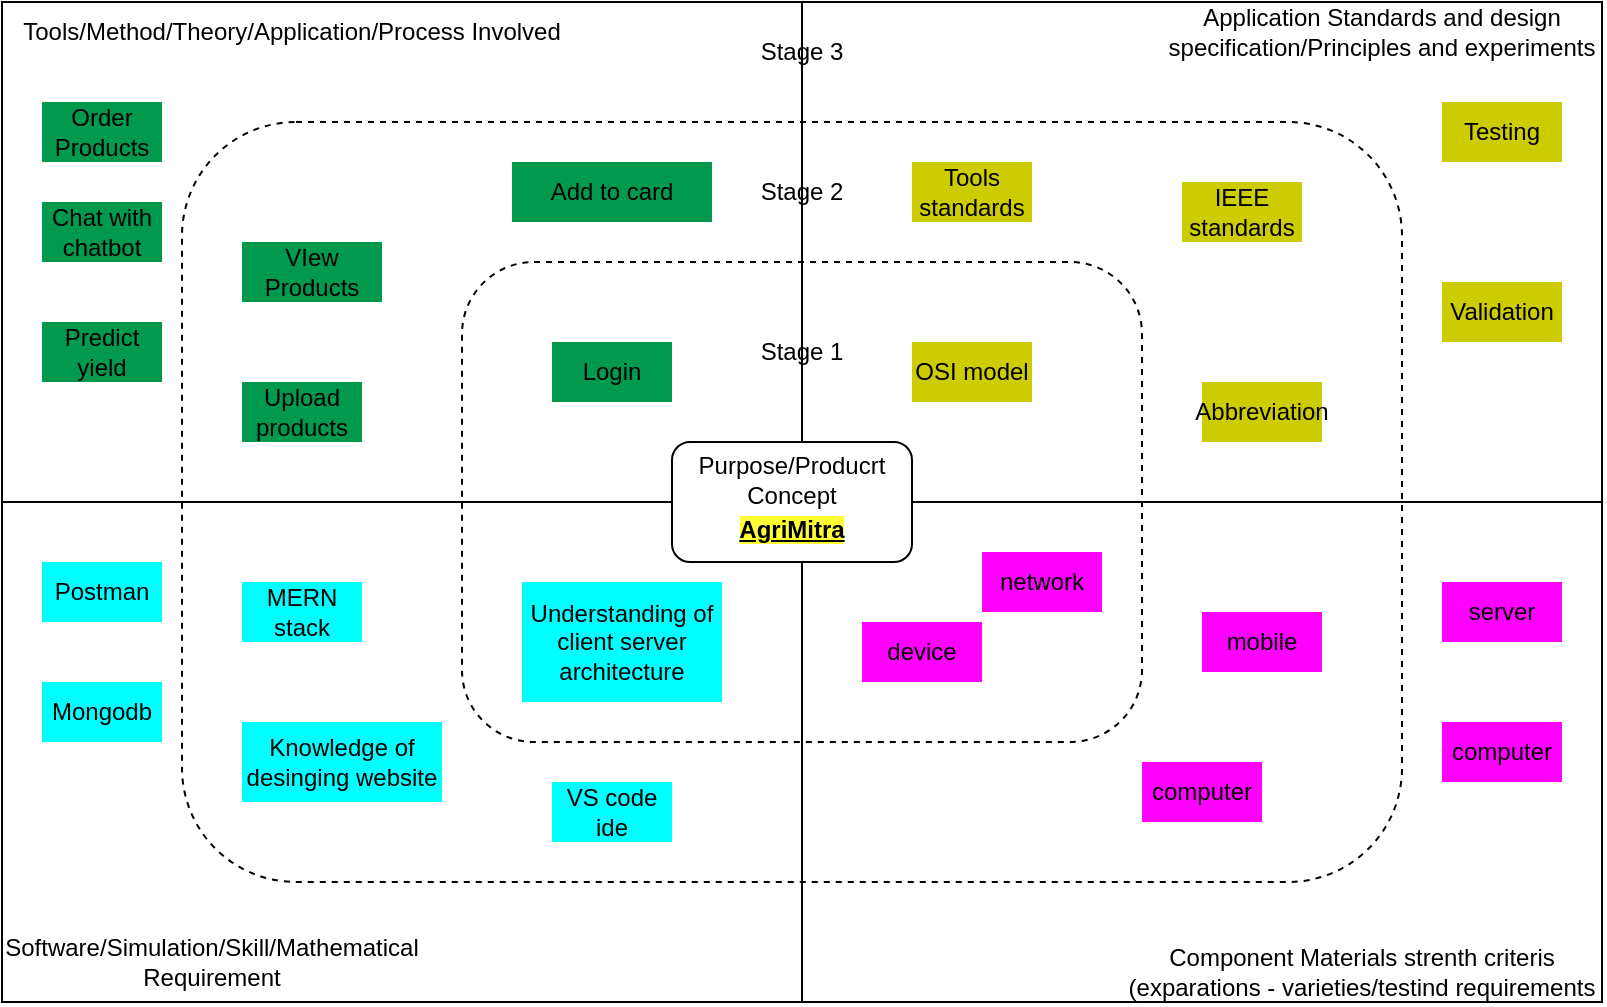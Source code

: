 <mxfile version="26.1.1">
  <diagram name="Page-1" id="OPphfTxZR9TJYS7WKoCl">
    <mxGraphModel dx="1050" dy="621" grid="1" gridSize="10" guides="1" tooltips="1" connect="1" arrows="1" fold="1" page="1" pageScale="1" pageWidth="850" pageHeight="1100" math="0" shadow="0">
      <root>
        <mxCell id="0" />
        <mxCell id="1" parent="0" />
        <mxCell id="-IGh7Rk-54YWZfMcdIw7-1" value="" style="rounded=0;whiteSpace=wrap;html=1;" parent="1" vertex="1">
          <mxGeometry x="30" y="70" width="800" height="500" as="geometry" />
        </mxCell>
        <mxCell id="-IGh7Rk-54YWZfMcdIw7-7" value="" style="rounded=1;whiteSpace=wrap;html=1;dashed=1;" parent="1" vertex="1">
          <mxGeometry x="120" y="130" width="610" height="380" as="geometry" />
        </mxCell>
        <mxCell id="-IGh7Rk-54YWZfMcdIw7-6" value="" style="rounded=1;html=1;border=dotted;dashed=1;" parent="1" vertex="1">
          <mxGeometry x="260" y="200" width="340" height="240" as="geometry" />
        </mxCell>
        <mxCell id="-IGh7Rk-54YWZfMcdIw7-5" value="" style="endArrow=none;html=1;rounded=0;exitX=0;exitY=0.5;exitDx=0;exitDy=0;entryX=1;entryY=0.5;entryDx=0;entryDy=0;" parent="1" source="-IGh7Rk-54YWZfMcdIw7-1" target="-IGh7Rk-54YWZfMcdIw7-4" edge="1">
          <mxGeometry width="50" height="50" relative="1" as="geometry">
            <mxPoint x="30" y="270" as="sourcePoint" />
            <mxPoint x="830" y="270" as="targetPoint" />
          </mxGeometry>
        </mxCell>
        <mxCell id="-IGh7Rk-54YWZfMcdIw7-2" value="" style="endArrow=none;html=1;rounded=0;entryX=0.5;entryY=0;entryDx=0;entryDy=0;exitX=0.5;exitY=1;exitDx=0;exitDy=0;" parent="1" source="-IGh7Rk-54YWZfMcdIw7-1" target="-IGh7Rk-54YWZfMcdIw7-1" edge="1">
          <mxGeometry width="50" height="50" relative="1" as="geometry">
            <mxPoint x="400" y="350" as="sourcePoint" />
            <mxPoint x="450" y="300" as="targetPoint" />
          </mxGeometry>
        </mxCell>
        <mxCell id="-IGh7Rk-54YWZfMcdIw7-3" value="" style="endArrow=none;html=1;rounded=0;exitX=0;exitY=0.5;exitDx=0;exitDy=0;entryX=1;entryY=0.5;entryDx=0;entryDy=0;" parent="1" source="-IGh7Rk-54YWZfMcdIw7-4" target="-IGh7Rk-54YWZfMcdIw7-1" edge="1">
          <mxGeometry width="50" height="50" relative="1" as="geometry">
            <mxPoint x="400" y="350" as="sourcePoint" />
            <mxPoint x="450" y="300" as="targetPoint" />
          </mxGeometry>
        </mxCell>
        <mxCell id="-IGh7Rk-54YWZfMcdIw7-4" value="Purpose/Producrt&lt;div&gt;Concept&lt;/div&gt;&lt;div&gt;&lt;b style=&quot;background-color: rgb(255, 255, 51); line-height: 180%;&quot;&gt;&lt;u&gt;AgriMitra&lt;/u&gt;&lt;/b&gt;&lt;/div&gt;" style="rounded=1;whiteSpace=wrap;html=1;" parent="1" vertex="1">
          <mxGeometry x="365" y="290" width="120" height="60" as="geometry" />
        </mxCell>
        <mxCell id="-IGh7Rk-54YWZfMcdIw7-8" value="Tools/Method/Theory/Application/Process Involved" style="text;html=1;align=center;verticalAlign=middle;whiteSpace=wrap;rounded=0;" parent="1" vertex="1">
          <mxGeometry x="30" y="70" width="290" height="30" as="geometry" />
        </mxCell>
        <mxCell id="-IGh7Rk-54YWZfMcdIw7-9" value="Application Standards and design specification/Principles and experiments" style="text;html=1;align=center;verticalAlign=middle;whiteSpace=wrap;rounded=0;" parent="1" vertex="1">
          <mxGeometry x="610" y="70" width="220" height="30" as="geometry" />
        </mxCell>
        <mxCell id="-IGh7Rk-54YWZfMcdIw7-10" value="Software/Simulation/Skill/Mathematical Requirement" style="text;html=1;align=center;verticalAlign=middle;whiteSpace=wrap;rounded=0;" parent="1" vertex="1">
          <mxGeometry x="60" y="530" width="150" height="40" as="geometry" />
        </mxCell>
        <mxCell id="-IGh7Rk-54YWZfMcdIw7-11" value="Component Materials strenth criteris (exparations - varieties/testind requirements" style="text;html=1;align=center;verticalAlign=middle;whiteSpace=wrap;rounded=0;" parent="1" vertex="1">
          <mxGeometry x="590" y="540" width="240" height="30" as="geometry" />
        </mxCell>
        <mxCell id="TG8jJQnDLufPrwC_FtDc-1" value="Login" style="text;html=1;align=center;verticalAlign=middle;whiteSpace=wrap;rounded=0;fillColor=#00994D;" vertex="1" parent="1">
          <mxGeometry x="305" y="240" width="60" height="30" as="geometry" />
        </mxCell>
        <mxCell id="TG8jJQnDLufPrwC_FtDc-2" value="Add to card" style="text;html=1;align=center;verticalAlign=middle;whiteSpace=wrap;rounded=0;fillColor=#00994D;" vertex="1" parent="1">
          <mxGeometry x="285" y="150" width="100" height="30" as="geometry" />
        </mxCell>
        <mxCell id="TG8jJQnDLufPrwC_FtDc-3" value="VIew Products" style="text;html=1;align=center;verticalAlign=middle;whiteSpace=wrap;rounded=0;fillColor=light-dark(#00994d, #ededed);" vertex="1" parent="1">
          <mxGeometry x="150" y="190" width="70" height="30" as="geometry" />
        </mxCell>
        <mxCell id="TG8jJQnDLufPrwC_FtDc-4" value="Upload products" style="text;html=1;align=center;verticalAlign=middle;whiteSpace=wrap;rounded=0;fillColor=light-dark(#00994d, #ededed);fillStyle=auto;" vertex="1" parent="1">
          <mxGeometry x="150" y="260" width="60" height="30" as="geometry" />
        </mxCell>
        <mxCell id="TG8jJQnDLufPrwC_FtDc-5" value="Order Products" style="text;html=1;align=center;verticalAlign=middle;whiteSpace=wrap;rounded=0;fillColor=#00994D;" vertex="1" parent="1">
          <mxGeometry x="50" y="120" width="60" height="30" as="geometry" />
        </mxCell>
        <mxCell id="TG8jJQnDLufPrwC_FtDc-6" value="Chat with chatbot" style="text;html=1;align=center;verticalAlign=middle;whiteSpace=wrap;rounded=0;fillColor=#00994D;" vertex="1" parent="1">
          <mxGeometry x="50" y="170" width="60" height="30" as="geometry" />
        </mxCell>
        <mxCell id="TG8jJQnDLufPrwC_FtDc-7" value="Predict yield" style="text;html=1;align=center;verticalAlign=middle;whiteSpace=wrap;rounded=0;fillColor=#00994D;" vertex="1" parent="1">
          <mxGeometry x="50" y="230" width="60" height="30" as="geometry" />
        </mxCell>
        <mxCell id="TG8jJQnDLufPrwC_FtDc-10" value="Stage 1" style="text;html=1;align=center;verticalAlign=middle;whiteSpace=wrap;rounded=0;" vertex="1" parent="1">
          <mxGeometry x="400" y="230" width="60" height="30" as="geometry" />
        </mxCell>
        <mxCell id="TG8jJQnDLufPrwC_FtDc-11" value="Stage 2" style="text;html=1;align=center;verticalAlign=middle;whiteSpace=wrap;rounded=0;" vertex="1" parent="1">
          <mxGeometry x="400" y="150" width="60" height="30" as="geometry" />
        </mxCell>
        <mxCell id="TG8jJQnDLufPrwC_FtDc-12" value="Stage 3" style="text;html=1;align=center;verticalAlign=middle;whiteSpace=wrap;rounded=0;" vertex="1" parent="1">
          <mxGeometry x="400" y="80" width="60" height="30" as="geometry" />
        </mxCell>
        <mxCell id="TG8jJQnDLufPrwC_FtDc-13" value="OSI model" style="text;html=1;align=center;verticalAlign=middle;whiteSpace=wrap;rounded=0;fillColor=#CCCC00;" vertex="1" parent="1">
          <mxGeometry x="485" y="240" width="60" height="30" as="geometry" />
        </mxCell>
        <mxCell id="TG8jJQnDLufPrwC_FtDc-14" value="Abbreviation" style="text;html=1;align=center;verticalAlign=middle;whiteSpace=wrap;rounded=0;fillColor=#CCCC00;" vertex="1" parent="1">
          <mxGeometry x="630" y="260" width="60" height="30" as="geometry" />
        </mxCell>
        <mxCell id="TG8jJQnDLufPrwC_FtDc-15" value="IEEE standards" style="text;html=1;align=center;verticalAlign=middle;whiteSpace=wrap;rounded=0;fillColor=#CCCC00;" vertex="1" parent="1">
          <mxGeometry x="620" y="160" width="60" height="30" as="geometry" />
        </mxCell>
        <mxCell id="TG8jJQnDLufPrwC_FtDc-16" value="Tools standards" style="text;html=1;align=center;verticalAlign=middle;whiteSpace=wrap;rounded=0;fillColor=#CCCC00;" vertex="1" parent="1">
          <mxGeometry x="485" y="150" width="60" height="30" as="geometry" />
        </mxCell>
        <mxCell id="TG8jJQnDLufPrwC_FtDc-17" value="Testing" style="text;html=1;align=center;verticalAlign=middle;whiteSpace=wrap;rounded=0;fillColor=#CCCC00;" vertex="1" parent="1">
          <mxGeometry x="750" y="120" width="60" height="30" as="geometry" />
        </mxCell>
        <mxCell id="TG8jJQnDLufPrwC_FtDc-18" value="Validation" style="text;html=1;align=center;verticalAlign=middle;whiteSpace=wrap;rounded=0;fillColor=#CCCC00;" vertex="1" parent="1">
          <mxGeometry x="750" y="210" width="60" height="30" as="geometry" />
        </mxCell>
        <mxCell id="TG8jJQnDLufPrwC_FtDc-19" value="Understanding of client server architecture" style="text;html=1;align=center;verticalAlign=middle;whiteSpace=wrap;rounded=0;fillColor=#00FFFF;" vertex="1" parent="1">
          <mxGeometry x="290" y="360" width="100" height="60" as="geometry" />
        </mxCell>
        <mxCell id="TG8jJQnDLufPrwC_FtDc-20" value="MERN stack" style="text;html=1;align=center;verticalAlign=middle;whiteSpace=wrap;rounded=0;fillColor=#00FFFF;" vertex="1" parent="1">
          <mxGeometry x="150" y="360" width="60" height="30" as="geometry" />
        </mxCell>
        <mxCell id="TG8jJQnDLufPrwC_FtDc-21" value="Knowledge of desinging website" style="text;html=1;align=center;verticalAlign=middle;whiteSpace=wrap;rounded=0;fillColor=#00FFFF;" vertex="1" parent="1">
          <mxGeometry x="150" y="430" width="100" height="40" as="geometry" />
        </mxCell>
        <mxCell id="TG8jJQnDLufPrwC_FtDc-22" value="VS code ide" style="text;html=1;align=center;verticalAlign=middle;whiteSpace=wrap;rounded=0;fillColor=#00FFFF;" vertex="1" parent="1">
          <mxGeometry x="305" y="460" width="60" height="30" as="geometry" />
        </mxCell>
        <mxCell id="TG8jJQnDLufPrwC_FtDc-23" value="Postman" style="text;html=1;align=center;verticalAlign=middle;whiteSpace=wrap;rounded=0;fillColor=#00FFFF;" vertex="1" parent="1">
          <mxGeometry x="50" y="350" width="60" height="30" as="geometry" />
        </mxCell>
        <mxCell id="TG8jJQnDLufPrwC_FtDc-24" value="Mongodb" style="text;html=1;align=center;verticalAlign=middle;whiteSpace=wrap;rounded=0;fillColor=#00FFFF;" vertex="1" parent="1">
          <mxGeometry x="50" y="410" width="60" height="30" as="geometry" />
        </mxCell>
        <mxCell id="TG8jJQnDLufPrwC_FtDc-25" value="network" style="text;html=1;align=center;verticalAlign=middle;whiteSpace=wrap;rounded=0;fillColor=#FF00FF;" vertex="1" parent="1">
          <mxGeometry x="520" y="345" width="60" height="30" as="geometry" />
        </mxCell>
        <mxCell id="TG8jJQnDLufPrwC_FtDc-26" value="device" style="text;html=1;align=center;verticalAlign=middle;whiteSpace=wrap;rounded=0;fillColor=#FF00FF;" vertex="1" parent="1">
          <mxGeometry x="460" y="380" width="60" height="30" as="geometry" />
        </mxCell>
        <mxCell id="TG8jJQnDLufPrwC_FtDc-27" value="mobile" style="text;html=1;align=center;verticalAlign=middle;whiteSpace=wrap;rounded=0;fillColor=#FF00FF;" vertex="1" parent="1">
          <mxGeometry x="630" y="375" width="60" height="30" as="geometry" />
        </mxCell>
        <mxCell id="TG8jJQnDLufPrwC_FtDc-28" value="computer" style="text;html=1;align=center;verticalAlign=middle;whiteSpace=wrap;rounded=0;fillColor=#FF00FF;" vertex="1" parent="1">
          <mxGeometry x="600" y="450" width="60" height="30" as="geometry" />
        </mxCell>
        <mxCell id="TG8jJQnDLufPrwC_FtDc-29" value="server" style="text;html=1;align=center;verticalAlign=middle;whiteSpace=wrap;rounded=0;fillColor=#FF00FF;" vertex="1" parent="1">
          <mxGeometry x="750" y="360" width="60" height="30" as="geometry" />
        </mxCell>
        <mxCell id="TG8jJQnDLufPrwC_FtDc-30" value="computer" style="text;html=1;align=center;verticalAlign=middle;whiteSpace=wrap;rounded=0;fillColor=#FF00FF;" vertex="1" parent="1">
          <mxGeometry x="750" y="430" width="60" height="30" as="geometry" />
        </mxCell>
      </root>
    </mxGraphModel>
  </diagram>
</mxfile>
